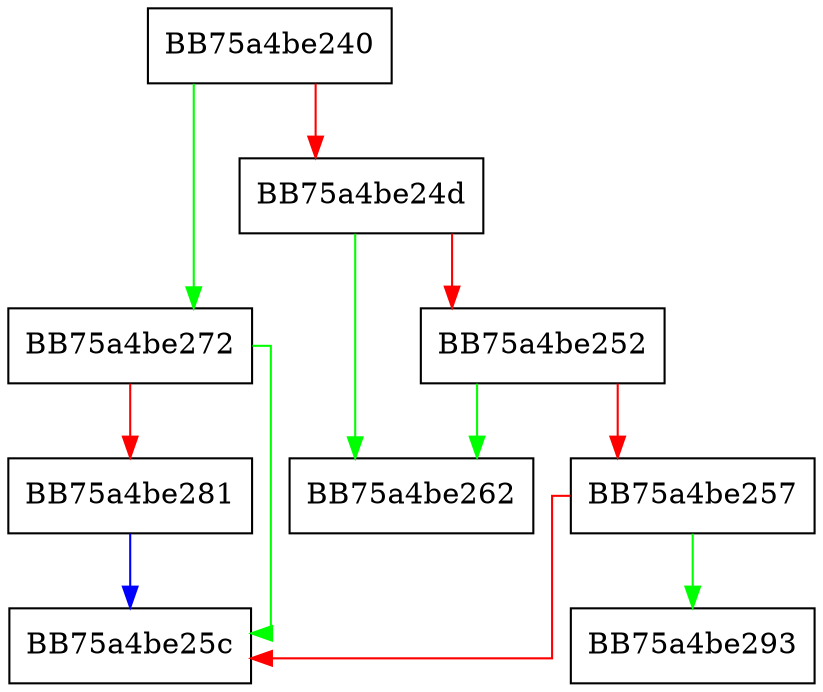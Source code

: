 digraph notify_DT_event {
  node [shape="box"];
  graph [splines=ortho];
  BB75a4be240 -> BB75a4be272 [color="green"];
  BB75a4be240 -> BB75a4be24d [color="red"];
  BB75a4be24d -> BB75a4be262 [color="green"];
  BB75a4be24d -> BB75a4be252 [color="red"];
  BB75a4be252 -> BB75a4be262 [color="green"];
  BB75a4be252 -> BB75a4be257 [color="red"];
  BB75a4be257 -> BB75a4be293 [color="green"];
  BB75a4be257 -> BB75a4be25c [color="red"];
  BB75a4be272 -> BB75a4be25c [color="green"];
  BB75a4be272 -> BB75a4be281 [color="red"];
  BB75a4be281 -> BB75a4be25c [color="blue"];
}